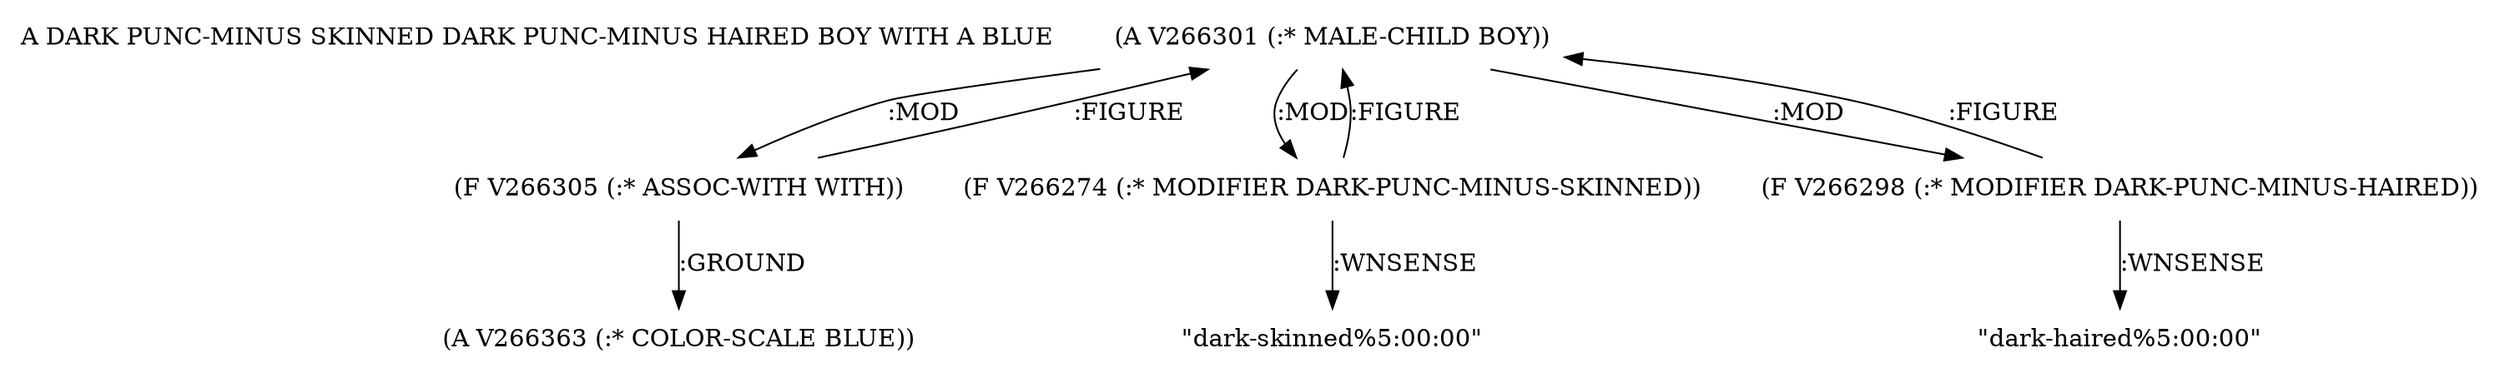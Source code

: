 digraph Terms {
  node [shape=none]
  "A DARK PUNC-MINUS SKINNED DARK PUNC-MINUS HAIRED BOY WITH A BLUE"
  "V266301" [label="(A V266301 (:* MALE-CHILD BOY))"]
  "V266301" -> "V266305" [label=":MOD"]
  "V266301" -> "V266274" [label=":MOD"]
  "V266301" -> "V266298" [label=":MOD"]
  "V266274" [label="(F V266274 (:* MODIFIER DARK-PUNC-MINUS-SKINNED))"]
  "V266274" -> "V266301" [label=":FIGURE"]
  "V266274" -> "NT268926" [label=":WNSENSE"]
  "NT268926" [label="\"dark-skinned%5:00:00\""]
  "V266298" [label="(F V266298 (:* MODIFIER DARK-PUNC-MINUS-HAIRED))"]
  "V266298" -> "V266301" [label=":FIGURE"]
  "V266298" -> "NT268927" [label=":WNSENSE"]
  "NT268927" [label="\"dark-haired%5:00:00\""]
  "V266305" [label="(F V266305 (:* ASSOC-WITH WITH))"]
  "V266305" -> "V266363" [label=":GROUND"]
  "V266305" -> "V266301" [label=":FIGURE"]
  "V266363" [label="(A V266363 (:* COLOR-SCALE BLUE))"]
}
